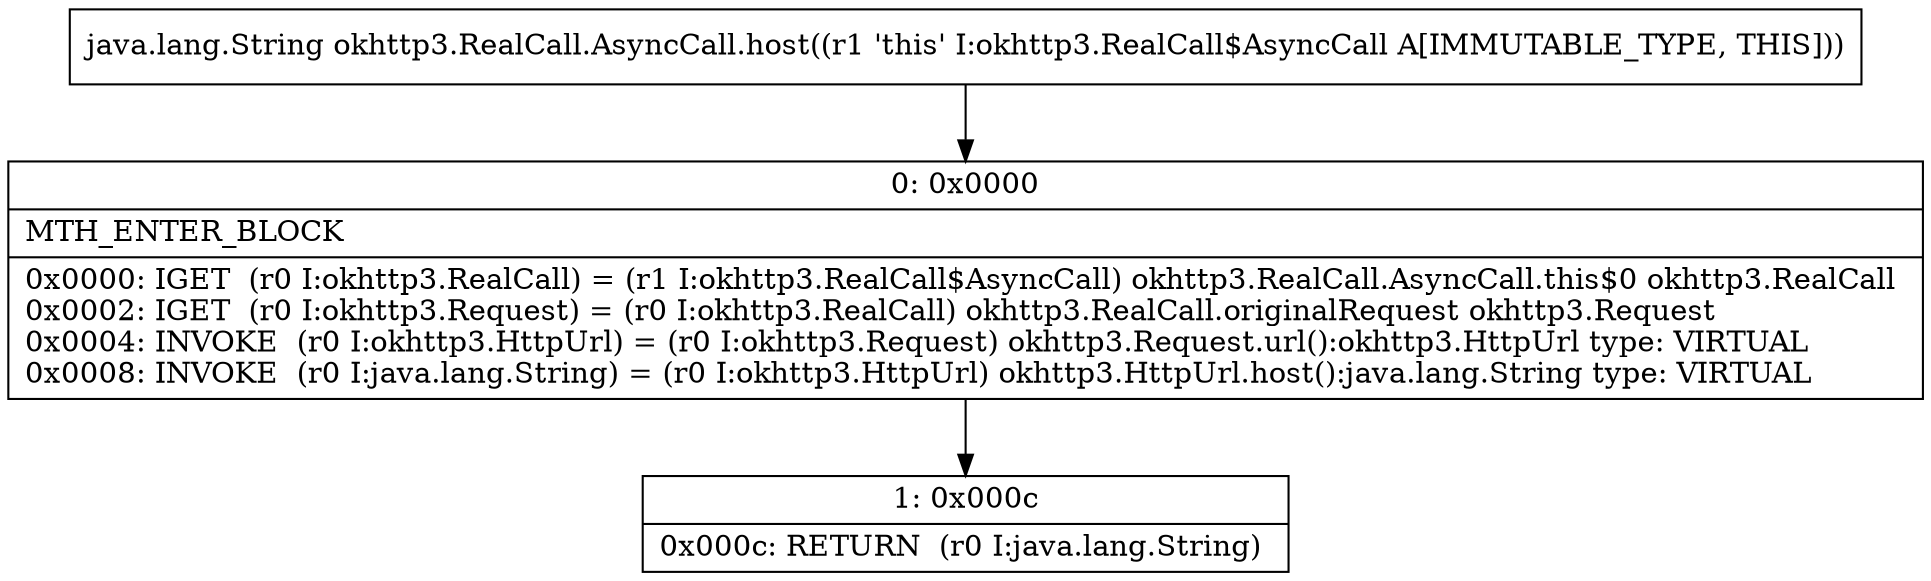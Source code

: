 digraph "CFG forokhttp3.RealCall.AsyncCall.host()Ljava\/lang\/String;" {
Node_0 [shape=record,label="{0\:\ 0x0000|MTH_ENTER_BLOCK\l|0x0000: IGET  (r0 I:okhttp3.RealCall) = (r1 I:okhttp3.RealCall$AsyncCall) okhttp3.RealCall.AsyncCall.this$0 okhttp3.RealCall \l0x0002: IGET  (r0 I:okhttp3.Request) = (r0 I:okhttp3.RealCall) okhttp3.RealCall.originalRequest okhttp3.Request \l0x0004: INVOKE  (r0 I:okhttp3.HttpUrl) = (r0 I:okhttp3.Request) okhttp3.Request.url():okhttp3.HttpUrl type: VIRTUAL \l0x0008: INVOKE  (r0 I:java.lang.String) = (r0 I:okhttp3.HttpUrl) okhttp3.HttpUrl.host():java.lang.String type: VIRTUAL \l}"];
Node_1 [shape=record,label="{1\:\ 0x000c|0x000c: RETURN  (r0 I:java.lang.String) \l}"];
MethodNode[shape=record,label="{java.lang.String okhttp3.RealCall.AsyncCall.host((r1 'this' I:okhttp3.RealCall$AsyncCall A[IMMUTABLE_TYPE, THIS])) }"];
MethodNode -> Node_0;
Node_0 -> Node_1;
}

